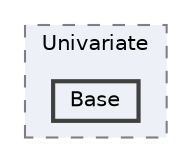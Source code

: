 digraph "C:/GIT 2/numerics/.NET 8.0/Numerics/Distributions/Univariate/Base"
{
 // LATEX_PDF_SIZE
  bgcolor="transparent";
  edge [fontname=Helvetica,fontsize=10,labelfontname=Helvetica,labelfontsize=10];
  node [fontname=Helvetica,fontsize=10,shape=box,height=0.2,width=0.4];
  compound=true
  subgraph clusterdir_b55e1795c99234a0c331c7ade3a7c228 {
    graph [ bgcolor="#edf0f7", pencolor="grey50", label="Univariate", fontname=Helvetica,fontsize=10 style="filled,dashed", URL="dir_b55e1795c99234a0c331c7ade3a7c228.html",tooltip=""]
  dir_477610cf9061d5ec73c09613513c5c68 [label="Base", fillcolor="#edf0f7", color="grey25", style="filled,bold", URL="dir_477610cf9061d5ec73c09613513c5c68.html",tooltip=""];
  }
}

